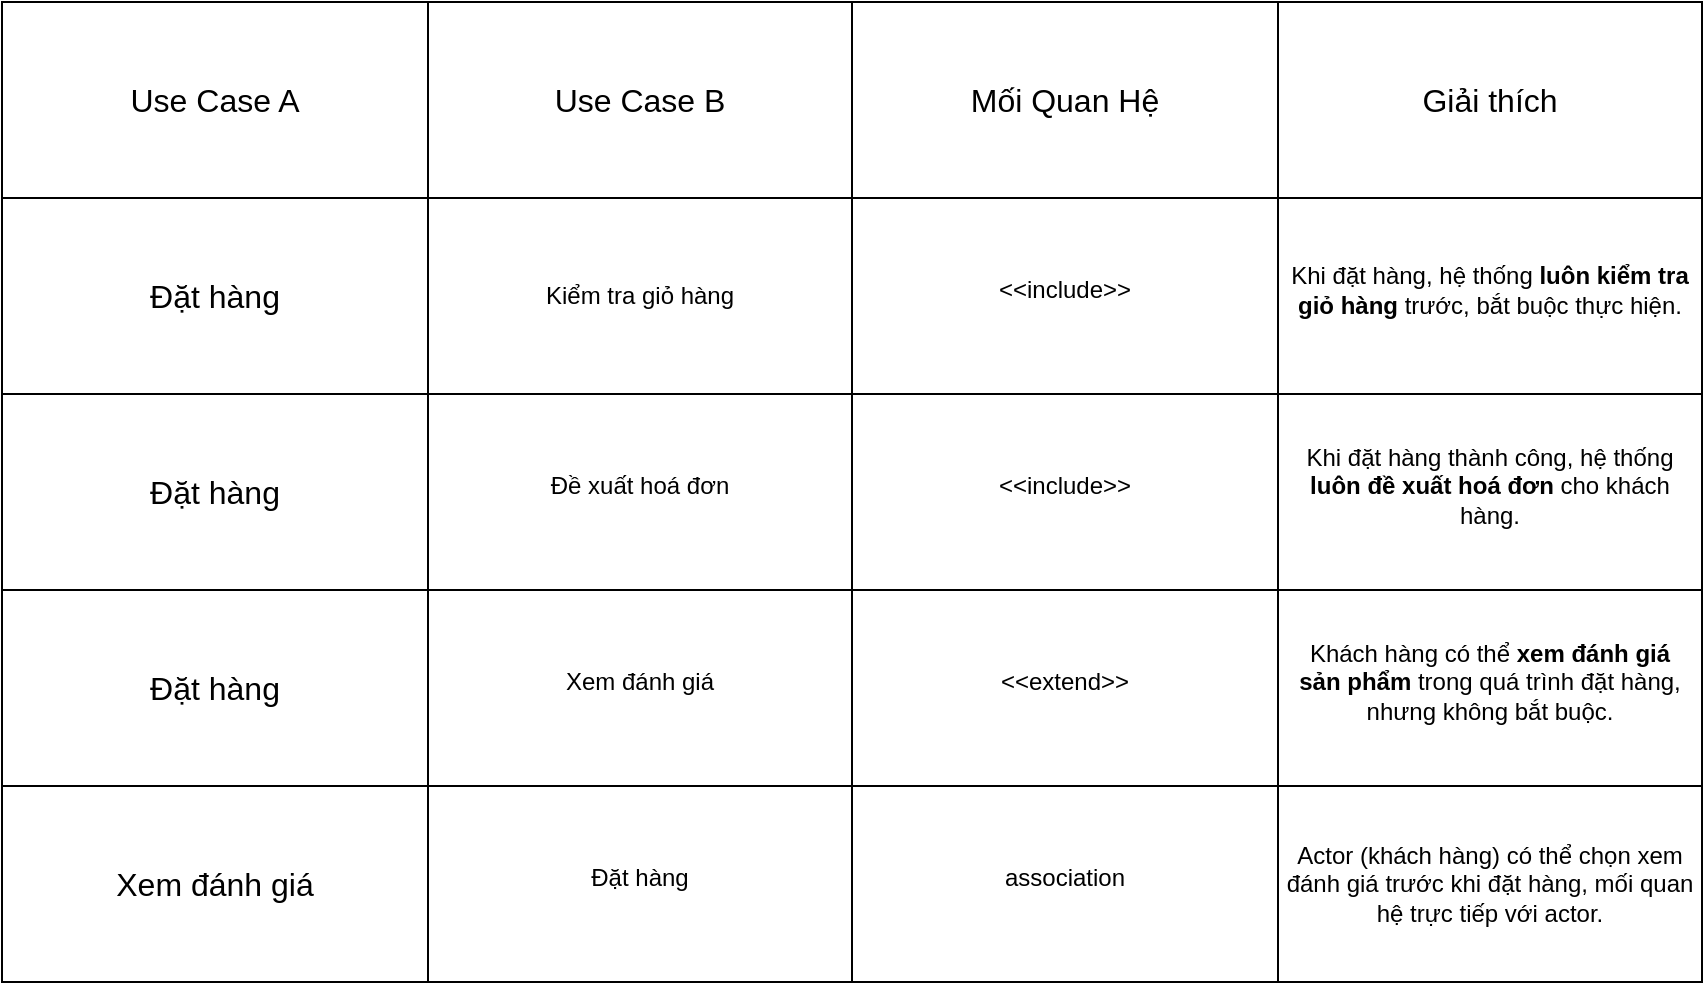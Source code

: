 <mxfile version="28.2.8">
  <diagram name="Page-1" id="1dOnPB4PXitSznA39DZG">
    <mxGraphModel dx="2276" dy="1941" grid="1" gridSize="10" guides="1" tooltips="1" connect="1" arrows="1" fold="1" page="1" pageScale="1" pageWidth="850" pageHeight="1100" math="0" shadow="0">
      <root>
        <mxCell id="0" />
        <mxCell id="1" parent="0" />
        <mxCell id="_PuBX0g1O_NpVx3Ay95--68" value="" style="shape=table;startSize=0;container=1;collapsible=0;childLayout=tableLayout;" vertex="1" parent="1">
          <mxGeometry x="-40" y="-40" width="850" height="490" as="geometry" />
        </mxCell>
        <mxCell id="_PuBX0g1O_NpVx3Ay95--69" value="" style="shape=tableRow;horizontal=0;startSize=0;swimlaneHead=0;swimlaneBody=0;strokeColor=inherit;top=0;left=0;bottom=0;right=0;collapsible=0;dropTarget=0;fillColor=none;points=[[0,0.5],[1,0.5]];portConstraint=eastwest;" vertex="1" parent="_PuBX0g1O_NpVx3Ay95--68">
          <mxGeometry width="850" height="98" as="geometry" />
        </mxCell>
        <mxCell id="_PuBX0g1O_NpVx3Ay95--70" value="&lt;span style=&quot;font-size: 16px;&quot;&gt;Use Case A&lt;/span&gt;" style="shape=partialRectangle;html=1;whiteSpace=wrap;connectable=0;strokeColor=inherit;overflow=hidden;fillColor=none;top=0;left=0;bottom=0;right=0;pointerEvents=1;" vertex="1" parent="_PuBX0g1O_NpVx3Ay95--69">
          <mxGeometry width="213" height="98" as="geometry">
            <mxRectangle width="213" height="98" as="alternateBounds" />
          </mxGeometry>
        </mxCell>
        <mxCell id="_PuBX0g1O_NpVx3Ay95--71" value="&lt;span style=&quot;font-size: 16px;&quot;&gt;Use Case B&lt;/span&gt;" style="shape=partialRectangle;html=1;whiteSpace=wrap;connectable=0;strokeColor=inherit;overflow=hidden;fillColor=none;top=0;left=0;bottom=0;right=0;pointerEvents=1;" vertex="1" parent="_PuBX0g1O_NpVx3Ay95--69">
          <mxGeometry x="213" width="212" height="98" as="geometry">
            <mxRectangle width="212" height="98" as="alternateBounds" />
          </mxGeometry>
        </mxCell>
        <mxCell id="_PuBX0g1O_NpVx3Ay95--72" value="&lt;span style=&quot;font-size: 16px;&quot;&gt;Mối Quan Hệ&lt;/span&gt;" style="shape=partialRectangle;html=1;whiteSpace=wrap;connectable=0;strokeColor=inherit;overflow=hidden;fillColor=none;top=0;left=0;bottom=0;right=0;pointerEvents=1;" vertex="1" parent="_PuBX0g1O_NpVx3Ay95--69">
          <mxGeometry x="425" width="213" height="98" as="geometry">
            <mxRectangle width="213" height="98" as="alternateBounds" />
          </mxGeometry>
        </mxCell>
        <mxCell id="_PuBX0g1O_NpVx3Ay95--73" value="&lt;span style=&quot;font-size: 16px;&quot;&gt;Giải thích&lt;/span&gt;" style="shape=partialRectangle;html=1;whiteSpace=wrap;connectable=0;strokeColor=inherit;overflow=hidden;fillColor=none;top=0;left=0;bottom=0;right=0;pointerEvents=1;" vertex="1" parent="_PuBX0g1O_NpVx3Ay95--69">
          <mxGeometry x="638" width="212" height="98" as="geometry">
            <mxRectangle width="212" height="98" as="alternateBounds" />
          </mxGeometry>
        </mxCell>
        <mxCell id="_PuBX0g1O_NpVx3Ay95--74" value="" style="shape=tableRow;horizontal=0;startSize=0;swimlaneHead=0;swimlaneBody=0;strokeColor=inherit;top=0;left=0;bottom=0;right=0;collapsible=0;dropTarget=0;fillColor=none;points=[[0,0.5],[1,0.5]];portConstraint=eastwest;" vertex="1" parent="_PuBX0g1O_NpVx3Ay95--68">
          <mxGeometry y="98" width="850" height="98" as="geometry" />
        </mxCell>
        <mxCell id="_PuBX0g1O_NpVx3Ay95--75" value="&lt;span style=&quot;font-size: 16px;&quot;&gt;Đặt hàng&lt;/span&gt;" style="shape=partialRectangle;html=1;whiteSpace=wrap;connectable=0;strokeColor=inherit;overflow=hidden;fillColor=none;top=0;left=0;bottom=0;right=0;pointerEvents=1;" vertex="1" parent="_PuBX0g1O_NpVx3Ay95--74">
          <mxGeometry width="213" height="98" as="geometry">
            <mxRectangle width="213" height="98" as="alternateBounds" />
          </mxGeometry>
        </mxCell>
        <mxCell id="_PuBX0g1O_NpVx3Ay95--76" value="Kiểm tra giỏ hàng" style="shape=partialRectangle;html=1;whiteSpace=wrap;connectable=0;strokeColor=inherit;overflow=hidden;fillColor=none;top=0;left=0;bottom=0;right=0;pointerEvents=1;" vertex="1" parent="_PuBX0g1O_NpVx3Ay95--74">
          <mxGeometry x="213" width="212" height="98" as="geometry">
            <mxRectangle width="212" height="98" as="alternateBounds" />
          </mxGeometry>
        </mxCell>
        <mxCell id="_PuBX0g1O_NpVx3Ay95--77" value="&lt;table&gt;&lt;tbody&gt;&lt;tr&gt;&lt;td data-end=&quot;541&quot; data-start=&quot;522&quot; data-col-size=&quot;sm&quot;&gt;&amp;lt;&amp;lt;include&amp;gt;&amp;gt;&lt;/td&gt;&lt;/tr&gt;&lt;/tbody&gt;&lt;/table&gt;&lt;table&gt;&lt;tbody&gt;&lt;tr&gt;&lt;td data-end=&quot;621&quot; data-start=&quot;541&quot; data-col-size=&quot;md&quot;&gt;&lt;/td&gt;&lt;/tr&gt;&lt;/tbody&gt;&lt;/table&gt;" style="shape=partialRectangle;html=1;whiteSpace=wrap;connectable=0;strokeColor=inherit;overflow=hidden;fillColor=none;top=0;left=0;bottom=0;right=0;pointerEvents=1;" vertex="1" parent="_PuBX0g1O_NpVx3Ay95--74">
          <mxGeometry x="425" width="213" height="98" as="geometry">
            <mxRectangle width="213" height="98" as="alternateBounds" />
          </mxGeometry>
        </mxCell>
        <mxCell id="_PuBX0g1O_NpVx3Ay95--78" value="&lt;table&gt;&lt;tbody&gt;&lt;tr data-end=&quot;621&quot; data-start=&quot;482&quot;&gt;&lt;td data-end=&quot;621&quot; data-start=&quot;541&quot; data-col-size=&quot;md&quot;&gt;Khi đặt hàng, hệ thống &lt;strong data-end=&quot;592&quot; data-start=&quot;566&quot;&gt;luôn kiểm tra giỏ hàng&lt;/strong&gt; trước, bắt buộc thực hiện.&lt;/td&gt;&lt;/tr&gt;&lt;/tbody&gt;&lt;/table&gt;&lt;table&gt;&lt;tbody&gt;&lt;tr data-end=&quot;759&quot; data-start=&quot;622&quot;&gt;&lt;td data-col-size=&quot;sm&quot; data-end=&quot;642&quot; data-start=&quot;622&quot;&gt;&lt;/td&gt;&lt;/tr&gt;&lt;/tbody&gt;&lt;/table&gt;" style="shape=partialRectangle;html=1;whiteSpace=wrap;connectable=0;strokeColor=inherit;overflow=hidden;fillColor=none;top=0;left=0;bottom=0;right=0;pointerEvents=1;" vertex="1" parent="_PuBX0g1O_NpVx3Ay95--74">
          <mxGeometry x="638" width="212" height="98" as="geometry">
            <mxRectangle width="212" height="98" as="alternateBounds" />
          </mxGeometry>
        </mxCell>
        <mxCell id="_PuBX0g1O_NpVx3Ay95--79" value="" style="shape=tableRow;horizontal=0;startSize=0;swimlaneHead=0;swimlaneBody=0;strokeColor=inherit;top=0;left=0;bottom=0;right=0;collapsible=0;dropTarget=0;fillColor=none;points=[[0,0.5],[1,0.5]];portConstraint=eastwest;" vertex="1" parent="_PuBX0g1O_NpVx3Ay95--68">
          <mxGeometry y="196" width="850" height="98" as="geometry" />
        </mxCell>
        <mxCell id="_PuBX0g1O_NpVx3Ay95--80" value="&lt;span style=&quot;font-size: 16px;&quot;&gt;Đặt hàng&lt;/span&gt;" style="shape=partialRectangle;html=1;whiteSpace=wrap;connectable=0;strokeColor=inherit;overflow=hidden;fillColor=none;top=0;left=0;bottom=0;right=0;pointerEvents=1;" vertex="1" parent="_PuBX0g1O_NpVx3Ay95--79">
          <mxGeometry width="213" height="98" as="geometry">
            <mxRectangle width="213" height="98" as="alternateBounds" />
          </mxGeometry>
        </mxCell>
        <mxCell id="_PuBX0g1O_NpVx3Ay95--81" value="&lt;table&gt;&lt;tbody&gt;&lt;tr&gt;&lt;td data-end=&quot;662&quot; data-start=&quot;642&quot; data-col-size=&quot;sm&quot;&gt;Đề xuất hoá đơn&lt;/td&gt;&lt;/tr&gt;&lt;/tbody&gt;&lt;/table&gt;&lt;table&gt;&lt;tbody&gt;&lt;tr&gt;&lt;td data-end=&quot;681&quot; data-start=&quot;662&quot; data-col-size=&quot;sm&quot;&gt;&lt;/td&gt;&lt;/tr&gt;&lt;/tbody&gt;&lt;/table&gt;" style="shape=partialRectangle;html=1;whiteSpace=wrap;connectable=0;strokeColor=inherit;overflow=hidden;fillColor=none;top=0;left=0;bottom=0;right=0;pointerEvents=1;" vertex="1" parent="_PuBX0g1O_NpVx3Ay95--79">
          <mxGeometry x="213" width="212" height="98" as="geometry">
            <mxRectangle width="212" height="98" as="alternateBounds" />
          </mxGeometry>
        </mxCell>
        <mxCell id="_PuBX0g1O_NpVx3Ay95--82" value="&lt;table&gt;&lt;tbody&gt;&lt;tr&gt;&lt;td data-end=&quot;681&quot; data-start=&quot;662&quot; data-col-size=&quot;sm&quot;&gt;&amp;lt;&amp;lt;include&amp;gt;&amp;gt;&lt;/td&gt;&lt;/tr&gt;&lt;/tbody&gt;&lt;/table&gt;&lt;table&gt;&lt;tbody&gt;&lt;tr&gt;&lt;td data-end=&quot;759&quot; data-start=&quot;681&quot; data-col-size=&quot;md&quot;&gt;&lt;/td&gt;&lt;/tr&gt;&lt;/tbody&gt;&lt;/table&gt;" style="shape=partialRectangle;html=1;whiteSpace=wrap;connectable=0;strokeColor=inherit;overflow=hidden;fillColor=none;top=0;left=0;bottom=0;right=0;pointerEvents=1;" vertex="1" parent="_PuBX0g1O_NpVx3Ay95--79">
          <mxGeometry x="425" width="213" height="98" as="geometry">
            <mxRectangle width="213" height="98" as="alternateBounds" />
          </mxGeometry>
        </mxCell>
        <mxCell id="_PuBX0g1O_NpVx3Ay95--83" value="&lt;table&gt;&lt;tbody&gt;&lt;tr data-end=&quot;759&quot; data-start=&quot;622&quot;&gt;&lt;td data-end=&quot;759&quot; data-start=&quot;681&quot; data-col-size=&quot;md&quot;&gt;Khi đặt hàng thành công, hệ thống &lt;strong data-end=&quot;741&quot; data-start=&quot;717&quot;&gt;luôn đề xuất hoá đơn&lt;/strong&gt; cho khách hàng.&lt;/td&gt;&lt;/tr&gt;&lt;/tbody&gt;&lt;/table&gt;&lt;table&gt;&lt;tbody&gt;&lt;tr data-end=&quot;914&quot; data-start=&quot;760&quot;&gt;&lt;td data-col-size=&quot;sm&quot; data-end=&quot;780&quot; data-start=&quot;760&quot;&gt;&lt;/td&gt;&lt;/tr&gt;&lt;/tbody&gt;&lt;/table&gt;" style="shape=partialRectangle;html=1;whiteSpace=wrap;connectable=0;strokeColor=inherit;overflow=hidden;fillColor=none;top=0;left=0;bottom=0;right=0;pointerEvents=1;" vertex="1" parent="_PuBX0g1O_NpVx3Ay95--79">
          <mxGeometry x="638" width="212" height="98" as="geometry">
            <mxRectangle width="212" height="98" as="alternateBounds" />
          </mxGeometry>
        </mxCell>
        <mxCell id="_PuBX0g1O_NpVx3Ay95--84" value="" style="shape=tableRow;horizontal=0;startSize=0;swimlaneHead=0;swimlaneBody=0;strokeColor=inherit;top=0;left=0;bottom=0;right=0;collapsible=0;dropTarget=0;fillColor=none;points=[[0,0.5],[1,0.5]];portConstraint=eastwest;" vertex="1" parent="_PuBX0g1O_NpVx3Ay95--68">
          <mxGeometry y="294" width="850" height="98" as="geometry" />
        </mxCell>
        <mxCell id="_PuBX0g1O_NpVx3Ay95--85" value="&lt;span style=&quot;font-size: 16px;&quot;&gt;Đặt hàng&lt;/span&gt;" style="shape=partialRectangle;html=1;whiteSpace=wrap;connectable=0;strokeColor=inherit;overflow=hidden;fillColor=none;top=0;left=0;bottom=0;right=0;pointerEvents=1;" vertex="1" parent="_PuBX0g1O_NpVx3Ay95--84">
          <mxGeometry width="213" height="98" as="geometry">
            <mxRectangle width="213" height="98" as="alternateBounds" />
          </mxGeometry>
        </mxCell>
        <mxCell id="_PuBX0g1O_NpVx3Ay95--86" value="&lt;table&gt;&lt;tbody&gt;&lt;tr&gt;&lt;td data-end=&quot;800&quot; data-start=&quot;780&quot; data-col-size=&quot;sm&quot;&gt;Xem đánh giá&lt;/td&gt;&lt;/tr&gt;&lt;/tbody&gt;&lt;/table&gt;&lt;table&gt;&lt;tbody&gt;&lt;tr&gt;&lt;td data-end=&quot;819&quot; data-start=&quot;800&quot; data-col-size=&quot;sm&quot;&gt;&lt;/td&gt;&lt;/tr&gt;&lt;/tbody&gt;&lt;/table&gt;" style="shape=partialRectangle;html=1;whiteSpace=wrap;connectable=0;strokeColor=inherit;overflow=hidden;fillColor=none;top=0;left=0;bottom=0;right=0;pointerEvents=1;" vertex="1" parent="_PuBX0g1O_NpVx3Ay95--84">
          <mxGeometry x="213" width="212" height="98" as="geometry">
            <mxRectangle width="212" height="98" as="alternateBounds" />
          </mxGeometry>
        </mxCell>
        <mxCell id="_PuBX0g1O_NpVx3Ay95--87" value="&lt;table&gt;&lt;tbody&gt;&lt;tr&gt;&lt;td data-end=&quot;819&quot; data-start=&quot;800&quot; data-col-size=&quot;sm&quot;&gt;&amp;lt;&amp;lt;extend&amp;gt;&amp;gt;&lt;/td&gt;&lt;/tr&gt;&lt;/tbody&gt;&lt;/table&gt;&lt;table&gt;&lt;tbody&gt;&lt;tr&gt;&lt;td data-end=&quot;914&quot; data-start=&quot;819&quot; data-col-size=&quot;md&quot;&gt;&lt;/td&gt;&lt;/tr&gt;&lt;/tbody&gt;&lt;/table&gt;" style="shape=partialRectangle;html=1;whiteSpace=wrap;connectable=0;strokeColor=inherit;overflow=hidden;fillColor=none;top=0;left=0;bottom=0;right=0;pointerEvents=1;" vertex="1" parent="_PuBX0g1O_NpVx3Ay95--84">
          <mxGeometry x="425" width="213" height="98" as="geometry">
            <mxRectangle width="213" height="98" as="alternateBounds" />
          </mxGeometry>
        </mxCell>
        <mxCell id="_PuBX0g1O_NpVx3Ay95--88" value="&lt;table&gt;&lt;tbody&gt;&lt;tr data-end=&quot;914&quot; data-start=&quot;760&quot;&gt;&lt;td data-end=&quot;914&quot; data-start=&quot;819&quot; data-col-size=&quot;md&quot;&gt;Khách hàng có thể &lt;strong data-end=&quot;864&quot; data-start=&quot;839&quot;&gt;xem đánh giá sản phẩm&lt;/strong&gt; trong quá trình đặt hàng, nhưng không bắt buộc.&lt;/td&gt;&lt;/tr&gt;&lt;/tbody&gt;&lt;/table&gt;&lt;table&gt;&lt;tbody&gt;&lt;tr data-end=&quot;1074&quot; data-start=&quot;915&quot;&gt;&lt;td data-col-size=&quot;sm&quot; data-end=&quot;935&quot; data-start=&quot;915&quot;&gt;&lt;/td&gt;&lt;/tr&gt;&lt;/tbody&gt;&lt;/table&gt;" style="shape=partialRectangle;html=1;whiteSpace=wrap;connectable=0;strokeColor=inherit;overflow=hidden;fillColor=none;top=0;left=0;bottom=0;right=0;pointerEvents=1;" vertex="1" parent="_PuBX0g1O_NpVx3Ay95--84">
          <mxGeometry x="638" width="212" height="98" as="geometry">
            <mxRectangle width="212" height="98" as="alternateBounds" />
          </mxGeometry>
        </mxCell>
        <mxCell id="_PuBX0g1O_NpVx3Ay95--89" value="" style="shape=tableRow;horizontal=0;startSize=0;swimlaneHead=0;swimlaneBody=0;strokeColor=inherit;top=0;left=0;bottom=0;right=0;collapsible=0;dropTarget=0;fillColor=none;points=[[0,0.5],[1,0.5]];portConstraint=eastwest;" vertex="1" parent="_PuBX0g1O_NpVx3Ay95--68">
          <mxGeometry y="392" width="850" height="98" as="geometry" />
        </mxCell>
        <mxCell id="_PuBX0g1O_NpVx3Ay95--90" value="&lt;font style=&quot;font-size: 16px;&quot;&gt;Xem đánh giá&lt;/font&gt;" style="shape=partialRectangle;html=1;whiteSpace=wrap;connectable=0;strokeColor=inherit;overflow=hidden;fillColor=none;top=0;left=0;bottom=0;right=0;pointerEvents=1;" vertex="1" parent="_PuBX0g1O_NpVx3Ay95--89">
          <mxGeometry width="213" height="98" as="geometry">
            <mxRectangle width="213" height="98" as="alternateBounds" />
          </mxGeometry>
        </mxCell>
        <mxCell id="_PuBX0g1O_NpVx3Ay95--91" value="&lt;table&gt;&lt;tbody&gt;&lt;tr&gt;&lt;td data-end=&quot;955&quot; data-start=&quot;935&quot; data-col-size=&quot;sm&quot;&gt;Đặt hàng&lt;/td&gt;&lt;/tr&gt;&lt;/tbody&gt;&lt;/table&gt;&lt;table&gt;&lt;tbody&gt;&lt;tr&gt;&lt;td data-end=&quot;974&quot; data-start=&quot;955&quot; data-col-size=&quot;sm&quot;&gt;&lt;/td&gt;&lt;/tr&gt;&lt;/tbody&gt;&lt;/table&gt;" style="shape=partialRectangle;html=1;whiteSpace=wrap;connectable=0;strokeColor=inherit;overflow=hidden;fillColor=none;top=0;left=0;bottom=0;right=0;pointerEvents=1;" vertex="1" parent="_PuBX0g1O_NpVx3Ay95--89">
          <mxGeometry x="213" width="212" height="98" as="geometry">
            <mxRectangle width="212" height="98" as="alternateBounds" />
          </mxGeometry>
        </mxCell>
        <mxCell id="_PuBX0g1O_NpVx3Ay95--92" value="&lt;table&gt;&lt;tbody&gt;&lt;tr&gt;&lt;td data-end=&quot;974&quot; data-start=&quot;955&quot; data-col-size=&quot;sm&quot;&gt;association&lt;/td&gt;&lt;/tr&gt;&lt;/tbody&gt;&lt;/table&gt;&lt;table&gt;&lt;tbody&gt;&lt;tr&gt;&lt;td data-end=&quot;1074&quot; data-start=&quot;974&quot; data-col-size=&quot;md&quot;&gt;&lt;/td&gt;&lt;/tr&gt;&lt;/tbody&gt;&lt;/table&gt;" style="shape=partialRectangle;html=1;whiteSpace=wrap;connectable=0;strokeColor=inherit;overflow=hidden;fillColor=none;top=0;left=0;bottom=0;right=0;pointerEvents=1;" vertex="1" parent="_PuBX0g1O_NpVx3Ay95--89">
          <mxGeometry x="425" width="213" height="98" as="geometry">
            <mxRectangle width="213" height="98" as="alternateBounds" />
          </mxGeometry>
        </mxCell>
        <mxCell id="_PuBX0g1O_NpVx3Ay95--93" value="&lt;div class=&quot;_tableContainer_1rjym_1&quot;&gt;&lt;div class=&quot;group _tableWrapper_1rjym_13 flex w-fit flex-col-reverse&quot; tabindex=&quot;-1&quot;&gt;&lt;table class=&quot;w-fit min-w-(--thread-content-width)&quot; data-end=&quot;1074&quot; data-start=&quot;208&quot;&gt;&lt;tbody data-end=&quot;1074&quot; data-start=&quot;482&quot;&gt;&lt;tr data-end=&quot;1074&quot; data-start=&quot;915&quot;&gt;&lt;td data-end=&quot;1074&quot; data-start=&quot;974&quot; data-col-size=&quot;md&quot;&gt;Actor (khách hàng) có thể chọn xem đánh giá trước khi đặt hàng, mối quan hệ trực tiếp với actor.&lt;/td&gt;&lt;/tr&gt;&lt;/tbody&gt;&lt;/table&gt;&lt;/div&gt;&lt;/div&gt;" style="shape=partialRectangle;html=1;whiteSpace=wrap;connectable=0;strokeColor=inherit;overflow=hidden;fillColor=none;top=0;left=0;bottom=0;right=0;pointerEvents=1;" vertex="1" parent="_PuBX0g1O_NpVx3Ay95--89">
          <mxGeometry x="638" width="212" height="98" as="geometry">
            <mxRectangle width="212" height="98" as="alternateBounds" />
          </mxGeometry>
        </mxCell>
      </root>
    </mxGraphModel>
  </diagram>
</mxfile>
